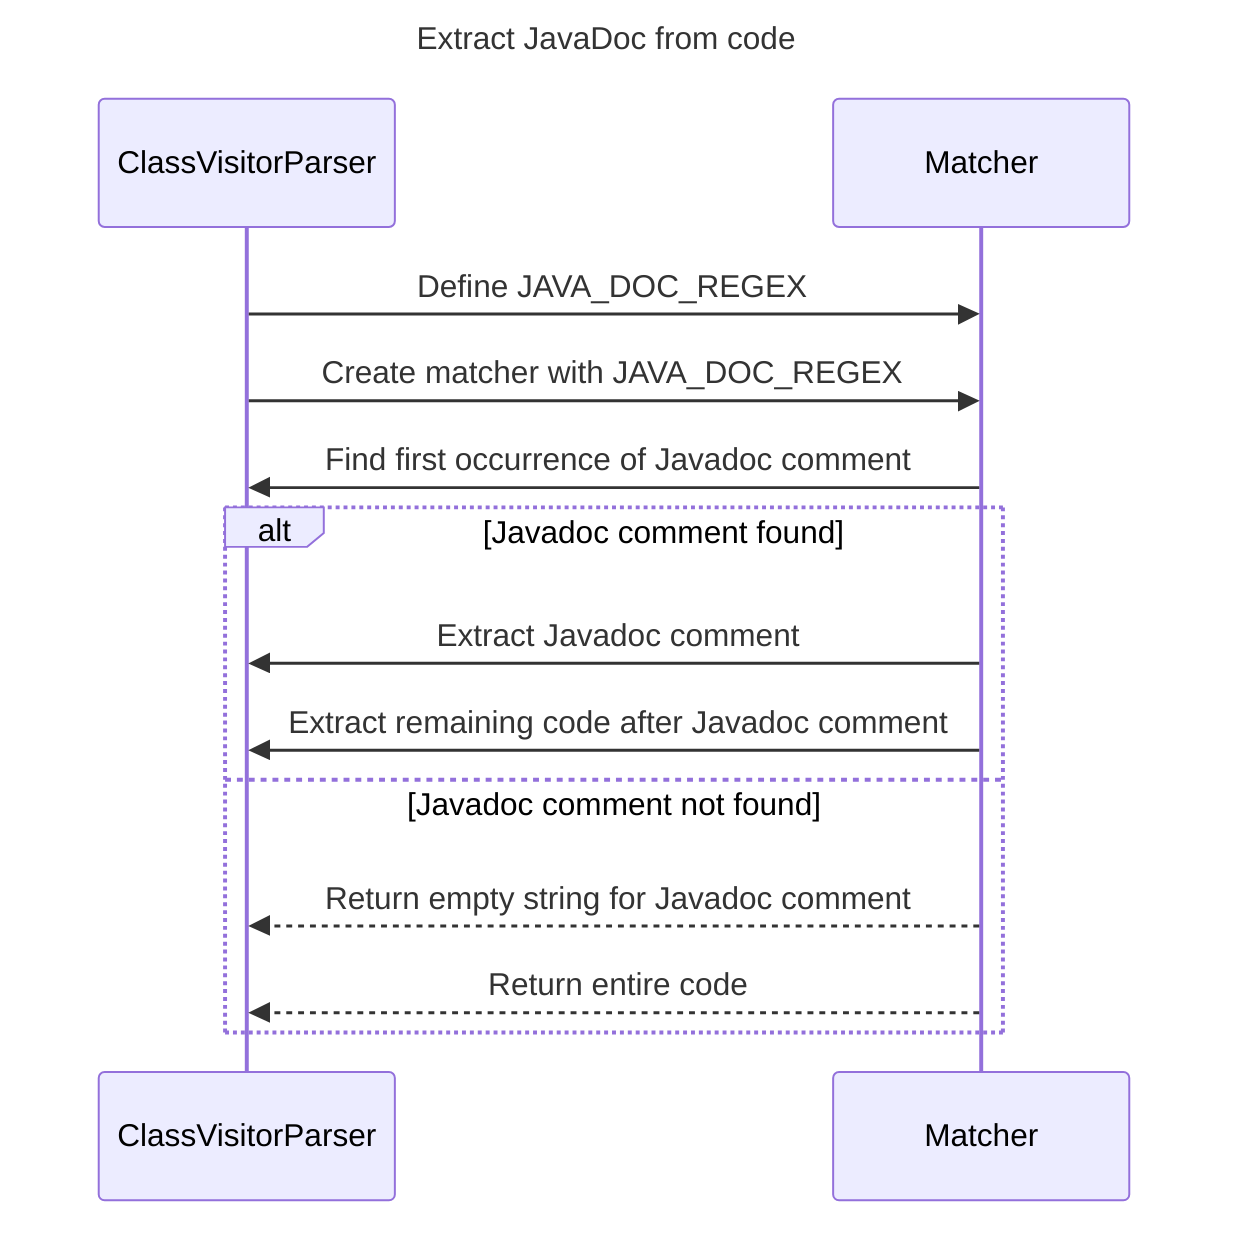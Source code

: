 ---
title: Extract JavaDoc from code
---

sequenceDiagram
    participant ClassVisitorParser
    participant Matcher
  
    ClassVisitorParser ->> Matcher: Define JAVA_DOC_REGEX
    ClassVisitorParser ->> Matcher: Create matcher with JAVA_DOC_REGEX
    Matcher ->> ClassVisitorParser: Find first occurrence of Javadoc comment
    alt Javadoc comment found
        Matcher ->> ClassVisitorParser: Extract Javadoc comment
        Matcher ->> ClassVisitorParser: Extract remaining code after Javadoc comment
    else Javadoc comment not found
        Matcher -->> ClassVisitorParser: Return empty string for Javadoc comment
        Matcher -->> ClassVisitorParser: Return entire code
    end